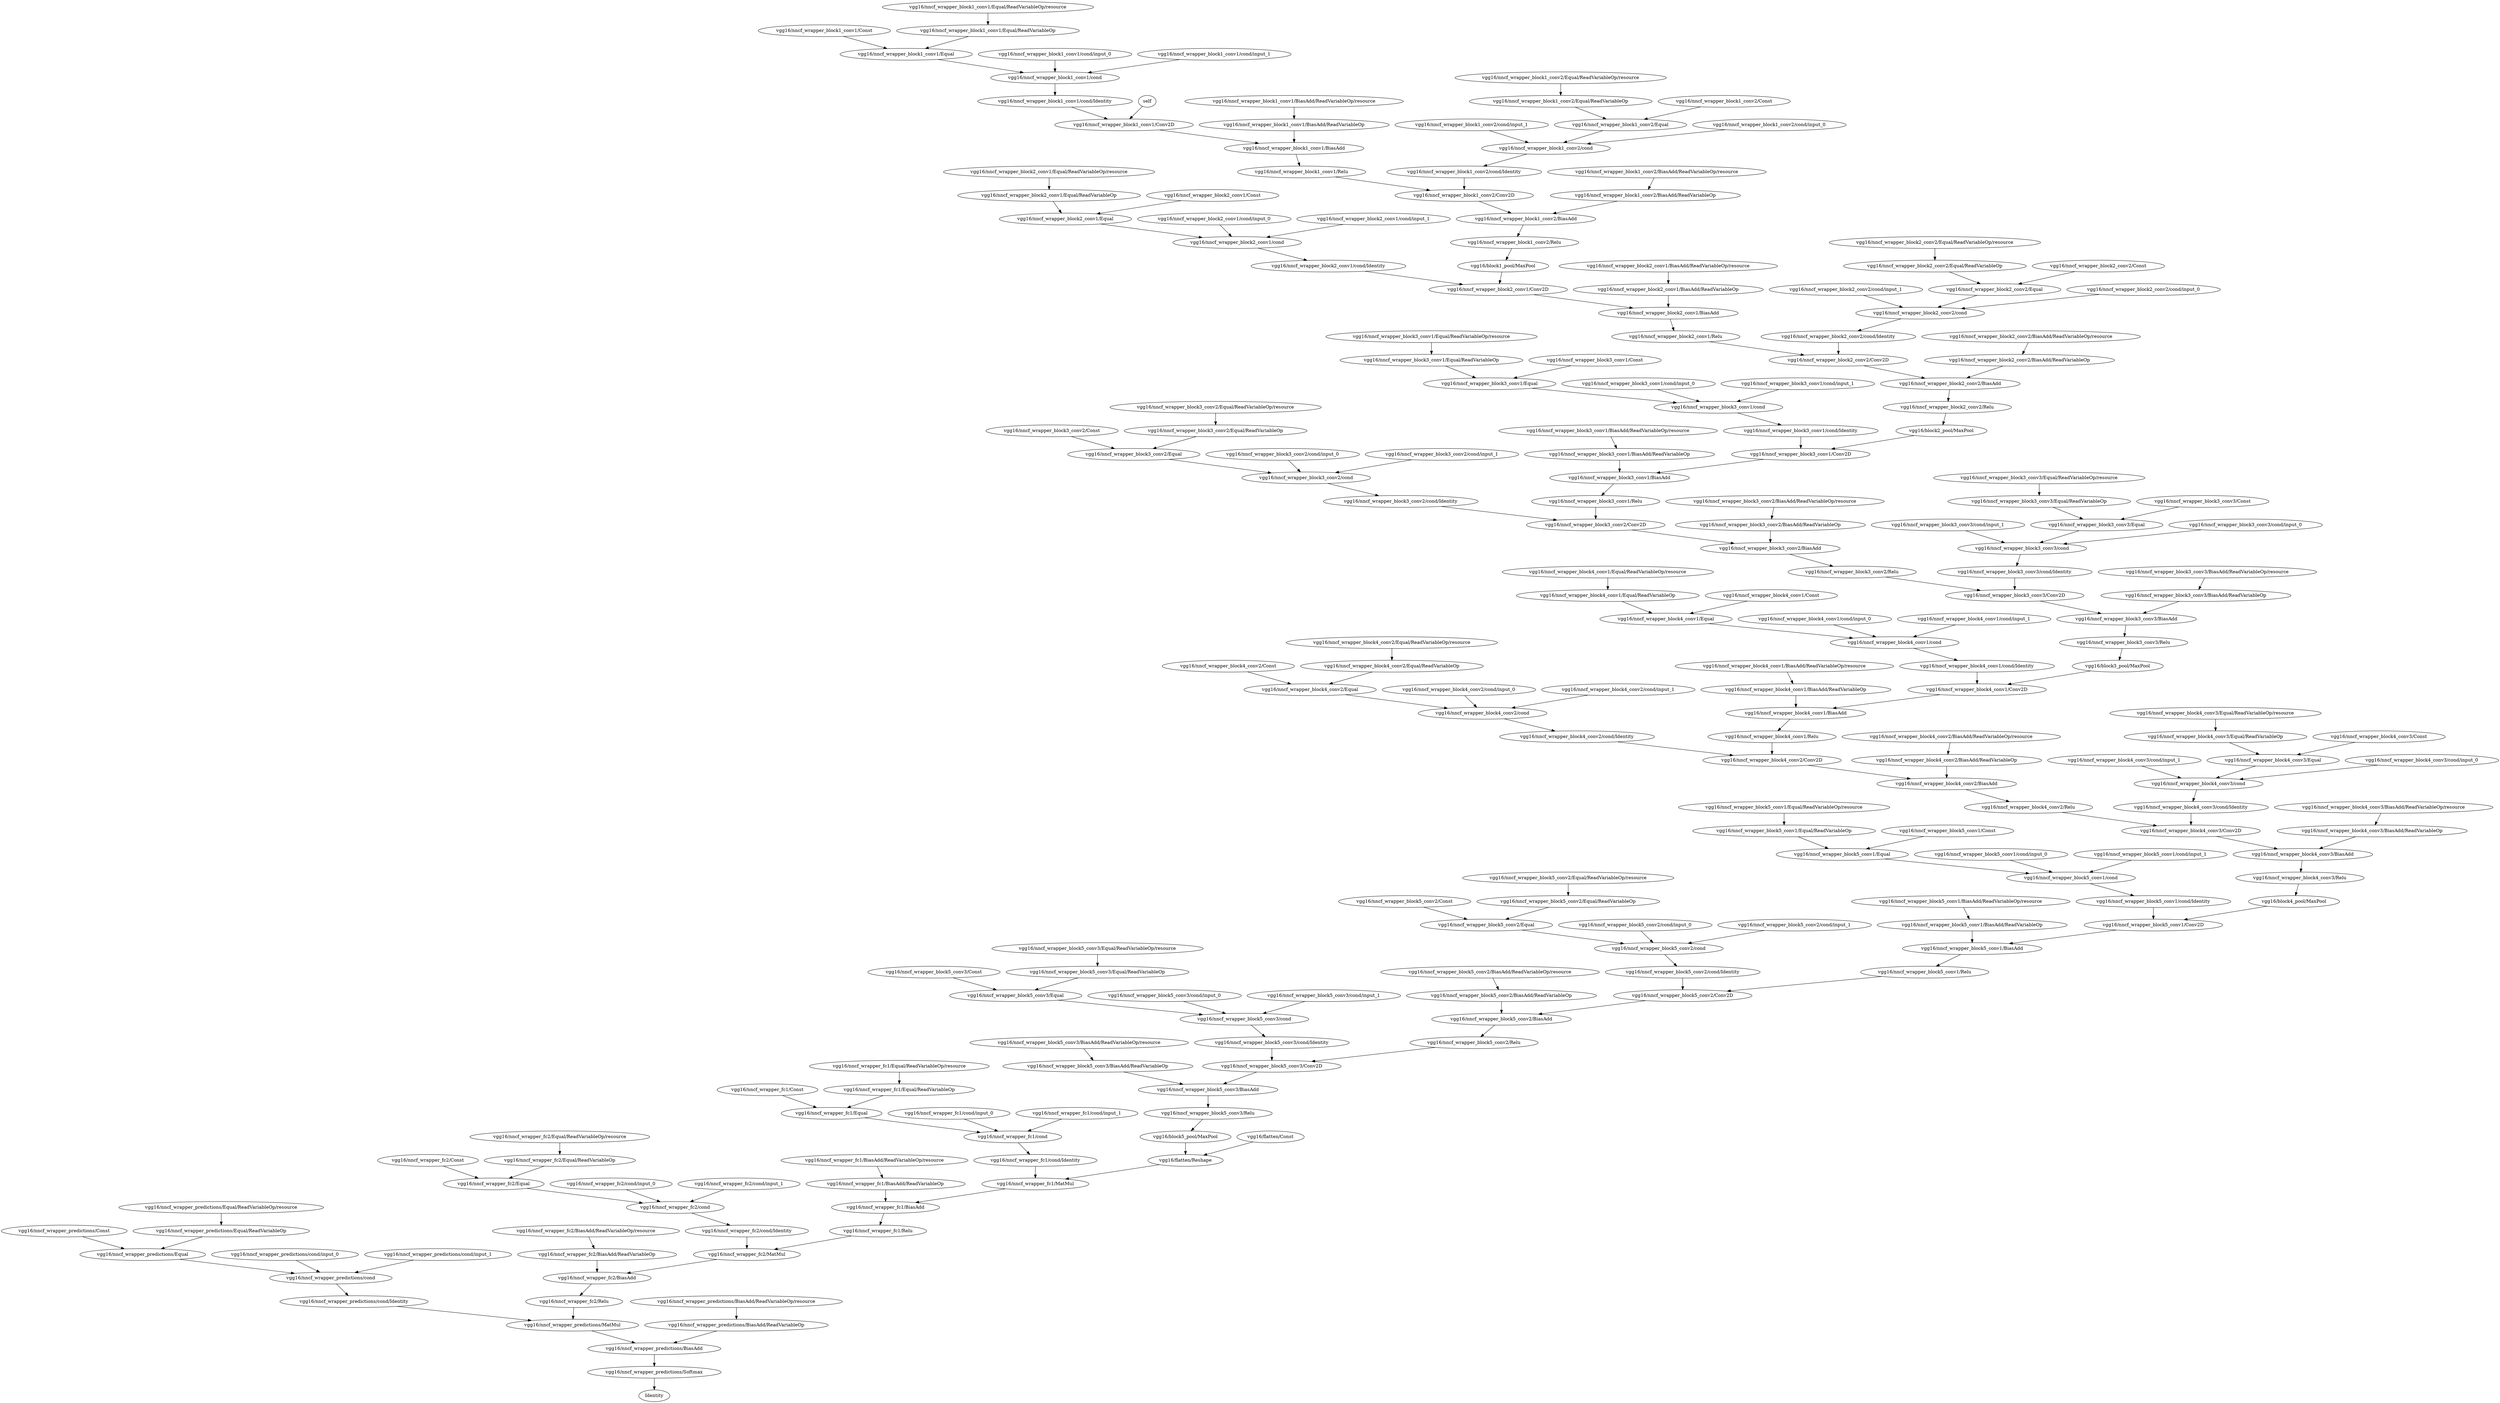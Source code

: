 strict digraph  {
self [op=Placeholder];
"vgg16/nncf_wrapper_block1_conv1/Const" [op=Const];
"vgg16/nncf_wrapper_block1_conv1/Equal/ReadVariableOp/resource" [op=Placeholder];
"vgg16/nncf_wrapper_block1_conv1/Equal/ReadVariableOp" [op=ReadVariableOp];
"vgg16/nncf_wrapper_block1_conv1/Equal" [op=Equal];
"vgg16/nncf_wrapper_block1_conv1/cond/input_0" [op=Placeholder];
"vgg16/nncf_wrapper_block1_conv1/cond/input_1" [op=Placeholder];
"vgg16/nncf_wrapper_block1_conv1/cond" [op=If];
"vgg16/nncf_wrapper_block1_conv1/cond/Identity" [op=Identity];
"vgg16/nncf_wrapper_block1_conv1/Conv2D" [op=Conv2D];
"vgg16/nncf_wrapper_block1_conv1/BiasAdd/ReadVariableOp/resource" [op=Placeholder];
"vgg16/nncf_wrapper_block1_conv1/BiasAdd/ReadVariableOp" [op=ReadVariableOp];
"vgg16/nncf_wrapper_block1_conv1/BiasAdd" [op=BiasAdd];
"vgg16/nncf_wrapper_block1_conv1/Relu" [op=Relu];
"vgg16/nncf_wrapper_block1_conv2/Const" [op=Const];
"vgg16/nncf_wrapper_block1_conv2/Equal/ReadVariableOp/resource" [op=Placeholder];
"vgg16/nncf_wrapper_block1_conv2/Equal/ReadVariableOp" [op=ReadVariableOp];
"vgg16/nncf_wrapper_block1_conv2/Equal" [op=Equal];
"vgg16/nncf_wrapper_block1_conv2/cond/input_0" [op=Placeholder];
"vgg16/nncf_wrapper_block1_conv2/cond/input_1" [op=Placeholder];
"vgg16/nncf_wrapper_block1_conv2/cond" [op=If];
"vgg16/nncf_wrapper_block1_conv2/cond/Identity" [op=Identity];
"vgg16/nncf_wrapper_block1_conv2/Conv2D" [op=Conv2D];
"vgg16/nncf_wrapper_block1_conv2/BiasAdd/ReadVariableOp/resource" [op=Placeholder];
"vgg16/nncf_wrapper_block1_conv2/BiasAdd/ReadVariableOp" [op=ReadVariableOp];
"vgg16/nncf_wrapper_block1_conv2/BiasAdd" [op=BiasAdd];
"vgg16/nncf_wrapper_block1_conv2/Relu" [op=Relu];
"vgg16/block1_pool/MaxPool" [op=MaxPool];
"vgg16/nncf_wrapper_block2_conv1/Const" [op=Const];
"vgg16/nncf_wrapper_block2_conv1/Equal/ReadVariableOp/resource" [op=Placeholder];
"vgg16/nncf_wrapper_block2_conv1/Equal/ReadVariableOp" [op=ReadVariableOp];
"vgg16/nncf_wrapper_block2_conv1/Equal" [op=Equal];
"vgg16/nncf_wrapper_block2_conv1/cond/input_0" [op=Placeholder];
"vgg16/nncf_wrapper_block2_conv1/cond/input_1" [op=Placeholder];
"vgg16/nncf_wrapper_block2_conv1/cond" [op=If];
"vgg16/nncf_wrapper_block2_conv1/cond/Identity" [op=Identity];
"vgg16/nncf_wrapper_block2_conv1/Conv2D" [op=Conv2D];
"vgg16/nncf_wrapper_block2_conv1/BiasAdd/ReadVariableOp/resource" [op=Placeholder];
"vgg16/nncf_wrapper_block2_conv1/BiasAdd/ReadVariableOp" [op=ReadVariableOp];
"vgg16/nncf_wrapper_block2_conv1/BiasAdd" [op=BiasAdd];
"vgg16/nncf_wrapper_block2_conv1/Relu" [op=Relu];
"vgg16/nncf_wrapper_block2_conv2/Const" [op=Const];
"vgg16/nncf_wrapper_block2_conv2/Equal/ReadVariableOp/resource" [op=Placeholder];
"vgg16/nncf_wrapper_block2_conv2/Equal/ReadVariableOp" [op=ReadVariableOp];
"vgg16/nncf_wrapper_block2_conv2/Equal" [op=Equal];
"vgg16/nncf_wrapper_block2_conv2/cond/input_0" [op=Placeholder];
"vgg16/nncf_wrapper_block2_conv2/cond/input_1" [op=Placeholder];
"vgg16/nncf_wrapper_block2_conv2/cond" [op=If];
"vgg16/nncf_wrapper_block2_conv2/cond/Identity" [op=Identity];
"vgg16/nncf_wrapper_block2_conv2/Conv2D" [op=Conv2D];
"vgg16/nncf_wrapper_block2_conv2/BiasAdd/ReadVariableOp/resource" [op=Placeholder];
"vgg16/nncf_wrapper_block2_conv2/BiasAdd/ReadVariableOp" [op=ReadVariableOp];
"vgg16/nncf_wrapper_block2_conv2/BiasAdd" [op=BiasAdd];
"vgg16/nncf_wrapper_block2_conv2/Relu" [op=Relu];
"vgg16/block2_pool/MaxPool" [op=MaxPool];
"vgg16/nncf_wrapper_block3_conv1/Const" [op=Const];
"vgg16/nncf_wrapper_block3_conv1/Equal/ReadVariableOp/resource" [op=Placeholder];
"vgg16/nncf_wrapper_block3_conv1/Equal/ReadVariableOp" [op=ReadVariableOp];
"vgg16/nncf_wrapper_block3_conv1/Equal" [op=Equal];
"vgg16/nncf_wrapper_block3_conv1/cond/input_0" [op=Placeholder];
"vgg16/nncf_wrapper_block3_conv1/cond/input_1" [op=Placeholder];
"vgg16/nncf_wrapper_block3_conv1/cond" [op=If];
"vgg16/nncf_wrapper_block3_conv1/cond/Identity" [op=Identity];
"vgg16/nncf_wrapper_block3_conv1/Conv2D" [op=Conv2D];
"vgg16/nncf_wrapper_block3_conv1/BiasAdd/ReadVariableOp/resource" [op=Placeholder];
"vgg16/nncf_wrapper_block3_conv1/BiasAdd/ReadVariableOp" [op=ReadVariableOp];
"vgg16/nncf_wrapper_block3_conv1/BiasAdd" [op=BiasAdd];
"vgg16/nncf_wrapper_block3_conv1/Relu" [op=Relu];
"vgg16/nncf_wrapper_block3_conv2/Const" [op=Const];
"vgg16/nncf_wrapper_block3_conv2/Equal/ReadVariableOp/resource" [op=Placeholder];
"vgg16/nncf_wrapper_block3_conv2/Equal/ReadVariableOp" [op=ReadVariableOp];
"vgg16/nncf_wrapper_block3_conv2/Equal" [op=Equal];
"vgg16/nncf_wrapper_block3_conv2/cond/input_0" [op=Placeholder];
"vgg16/nncf_wrapper_block3_conv2/cond/input_1" [op=Placeholder];
"vgg16/nncf_wrapper_block3_conv2/cond" [op=If];
"vgg16/nncf_wrapper_block3_conv2/cond/Identity" [op=Identity];
"vgg16/nncf_wrapper_block3_conv2/Conv2D" [op=Conv2D];
"vgg16/nncf_wrapper_block3_conv2/BiasAdd/ReadVariableOp/resource" [op=Placeholder];
"vgg16/nncf_wrapper_block3_conv2/BiasAdd/ReadVariableOp" [op=ReadVariableOp];
"vgg16/nncf_wrapper_block3_conv2/BiasAdd" [op=BiasAdd];
"vgg16/nncf_wrapper_block3_conv2/Relu" [op=Relu];
"vgg16/nncf_wrapper_block3_conv3/Const" [op=Const];
"vgg16/nncf_wrapper_block3_conv3/Equal/ReadVariableOp/resource" [op=Placeholder];
"vgg16/nncf_wrapper_block3_conv3/Equal/ReadVariableOp" [op=ReadVariableOp];
"vgg16/nncf_wrapper_block3_conv3/Equal" [op=Equal];
"vgg16/nncf_wrapper_block3_conv3/cond/input_0" [op=Placeholder];
"vgg16/nncf_wrapper_block3_conv3/cond/input_1" [op=Placeholder];
"vgg16/nncf_wrapper_block3_conv3/cond" [op=If];
"vgg16/nncf_wrapper_block3_conv3/cond/Identity" [op=Identity];
"vgg16/nncf_wrapper_block3_conv3/Conv2D" [op=Conv2D];
"vgg16/nncf_wrapper_block3_conv3/BiasAdd/ReadVariableOp/resource" [op=Placeholder];
"vgg16/nncf_wrapper_block3_conv3/BiasAdd/ReadVariableOp" [op=ReadVariableOp];
"vgg16/nncf_wrapper_block3_conv3/BiasAdd" [op=BiasAdd];
"vgg16/nncf_wrapper_block3_conv3/Relu" [op=Relu];
"vgg16/block3_pool/MaxPool" [op=MaxPool];
"vgg16/nncf_wrapper_block4_conv1/Const" [op=Const];
"vgg16/nncf_wrapper_block4_conv1/Equal/ReadVariableOp/resource" [op=Placeholder];
"vgg16/nncf_wrapper_block4_conv1/Equal/ReadVariableOp" [op=ReadVariableOp];
"vgg16/nncf_wrapper_block4_conv1/Equal" [op=Equal];
"vgg16/nncf_wrapper_block4_conv1/cond/input_0" [op=Placeholder];
"vgg16/nncf_wrapper_block4_conv1/cond/input_1" [op=Placeholder];
"vgg16/nncf_wrapper_block4_conv1/cond" [op=If];
"vgg16/nncf_wrapper_block4_conv1/cond/Identity" [op=Identity];
"vgg16/nncf_wrapper_block4_conv1/Conv2D" [op=Conv2D];
"vgg16/nncf_wrapper_block4_conv1/BiasAdd/ReadVariableOp/resource" [op=Placeholder];
"vgg16/nncf_wrapper_block4_conv1/BiasAdd/ReadVariableOp" [op=ReadVariableOp];
"vgg16/nncf_wrapper_block4_conv1/BiasAdd" [op=BiasAdd];
"vgg16/nncf_wrapper_block4_conv1/Relu" [op=Relu];
"vgg16/nncf_wrapper_block4_conv2/Const" [op=Const];
"vgg16/nncf_wrapper_block4_conv2/Equal/ReadVariableOp/resource" [op=Placeholder];
"vgg16/nncf_wrapper_block4_conv2/Equal/ReadVariableOp" [op=ReadVariableOp];
"vgg16/nncf_wrapper_block4_conv2/Equal" [op=Equal];
"vgg16/nncf_wrapper_block4_conv2/cond/input_0" [op=Placeholder];
"vgg16/nncf_wrapper_block4_conv2/cond/input_1" [op=Placeholder];
"vgg16/nncf_wrapper_block4_conv2/cond" [op=If];
"vgg16/nncf_wrapper_block4_conv2/cond/Identity" [op=Identity];
"vgg16/nncf_wrapper_block4_conv2/Conv2D" [op=Conv2D];
"vgg16/nncf_wrapper_block4_conv2/BiasAdd/ReadVariableOp/resource" [op=Placeholder];
"vgg16/nncf_wrapper_block4_conv2/BiasAdd/ReadVariableOp" [op=ReadVariableOp];
"vgg16/nncf_wrapper_block4_conv2/BiasAdd" [op=BiasAdd];
"vgg16/nncf_wrapper_block4_conv2/Relu" [op=Relu];
"vgg16/nncf_wrapper_block4_conv3/Const" [op=Const];
"vgg16/nncf_wrapper_block4_conv3/Equal/ReadVariableOp/resource" [op=Placeholder];
"vgg16/nncf_wrapper_block4_conv3/Equal/ReadVariableOp" [op=ReadVariableOp];
"vgg16/nncf_wrapper_block4_conv3/Equal" [op=Equal];
"vgg16/nncf_wrapper_block4_conv3/cond/input_0" [op=Placeholder];
"vgg16/nncf_wrapper_block4_conv3/cond/input_1" [op=Placeholder];
"vgg16/nncf_wrapper_block4_conv3/cond" [op=If];
"vgg16/nncf_wrapper_block4_conv3/cond/Identity" [op=Identity];
"vgg16/nncf_wrapper_block4_conv3/Conv2D" [op=Conv2D];
"vgg16/nncf_wrapper_block4_conv3/BiasAdd/ReadVariableOp/resource" [op=Placeholder];
"vgg16/nncf_wrapper_block4_conv3/BiasAdd/ReadVariableOp" [op=ReadVariableOp];
"vgg16/nncf_wrapper_block4_conv3/BiasAdd" [op=BiasAdd];
"vgg16/nncf_wrapper_block4_conv3/Relu" [op=Relu];
"vgg16/block4_pool/MaxPool" [op=MaxPool];
"vgg16/nncf_wrapper_block5_conv1/Const" [op=Const];
"vgg16/nncf_wrapper_block5_conv1/Equal/ReadVariableOp/resource" [op=Placeholder];
"vgg16/nncf_wrapper_block5_conv1/Equal/ReadVariableOp" [op=ReadVariableOp];
"vgg16/nncf_wrapper_block5_conv1/Equal" [op=Equal];
"vgg16/nncf_wrapper_block5_conv1/cond/input_0" [op=Placeholder];
"vgg16/nncf_wrapper_block5_conv1/cond/input_1" [op=Placeholder];
"vgg16/nncf_wrapper_block5_conv1/cond" [op=If];
"vgg16/nncf_wrapper_block5_conv1/cond/Identity" [op=Identity];
"vgg16/nncf_wrapper_block5_conv1/Conv2D" [op=Conv2D];
"vgg16/nncf_wrapper_block5_conv1/BiasAdd/ReadVariableOp/resource" [op=Placeholder];
"vgg16/nncf_wrapper_block5_conv1/BiasAdd/ReadVariableOp" [op=ReadVariableOp];
"vgg16/nncf_wrapper_block5_conv1/BiasAdd" [op=BiasAdd];
"vgg16/nncf_wrapper_block5_conv1/Relu" [op=Relu];
"vgg16/nncf_wrapper_block5_conv2/Const" [op=Const];
"vgg16/nncf_wrapper_block5_conv2/Equal/ReadVariableOp/resource" [op=Placeholder];
"vgg16/nncf_wrapper_block5_conv2/Equal/ReadVariableOp" [op=ReadVariableOp];
"vgg16/nncf_wrapper_block5_conv2/Equal" [op=Equal];
"vgg16/nncf_wrapper_block5_conv2/cond/input_0" [op=Placeholder];
"vgg16/nncf_wrapper_block5_conv2/cond/input_1" [op=Placeholder];
"vgg16/nncf_wrapper_block5_conv2/cond" [op=If];
"vgg16/nncf_wrapper_block5_conv2/cond/Identity" [op=Identity];
"vgg16/nncf_wrapper_block5_conv2/Conv2D" [op=Conv2D];
"vgg16/nncf_wrapper_block5_conv2/BiasAdd/ReadVariableOp/resource" [op=Placeholder];
"vgg16/nncf_wrapper_block5_conv2/BiasAdd/ReadVariableOp" [op=ReadVariableOp];
"vgg16/nncf_wrapper_block5_conv2/BiasAdd" [op=BiasAdd];
"vgg16/nncf_wrapper_block5_conv2/Relu" [op=Relu];
"vgg16/nncf_wrapper_block5_conv3/Const" [op=Const];
"vgg16/nncf_wrapper_block5_conv3/Equal/ReadVariableOp/resource" [op=Placeholder];
"vgg16/nncf_wrapper_block5_conv3/Equal/ReadVariableOp" [op=ReadVariableOp];
"vgg16/nncf_wrapper_block5_conv3/Equal" [op=Equal];
"vgg16/nncf_wrapper_block5_conv3/cond/input_0" [op=Placeholder];
"vgg16/nncf_wrapper_block5_conv3/cond/input_1" [op=Placeholder];
"vgg16/nncf_wrapper_block5_conv3/cond" [op=If];
"vgg16/nncf_wrapper_block5_conv3/cond/Identity" [op=Identity];
"vgg16/nncf_wrapper_block5_conv3/Conv2D" [op=Conv2D];
"vgg16/nncf_wrapper_block5_conv3/BiasAdd/ReadVariableOp/resource" [op=Placeholder];
"vgg16/nncf_wrapper_block5_conv3/BiasAdd/ReadVariableOp" [op=ReadVariableOp];
"vgg16/nncf_wrapper_block5_conv3/BiasAdd" [op=BiasAdd];
"vgg16/nncf_wrapper_block5_conv3/Relu" [op=Relu];
"vgg16/block5_pool/MaxPool" [op=MaxPool];
"vgg16/flatten/Const" [op=Const];
"vgg16/flatten/Reshape" [op=Reshape];
"vgg16/nncf_wrapper_fc1/Const" [op=Const];
"vgg16/nncf_wrapper_fc1/Equal/ReadVariableOp/resource" [op=Placeholder];
"vgg16/nncf_wrapper_fc1/Equal/ReadVariableOp" [op=ReadVariableOp];
"vgg16/nncf_wrapper_fc1/Equal" [op=Equal];
"vgg16/nncf_wrapper_fc1/cond/input_0" [op=Placeholder];
"vgg16/nncf_wrapper_fc1/cond/input_1" [op=Placeholder];
"vgg16/nncf_wrapper_fc1/cond" [op=If];
"vgg16/nncf_wrapper_fc1/cond/Identity" [op=Identity];
"vgg16/nncf_wrapper_fc1/MatMul" [op=MatMul];
"vgg16/nncf_wrapper_fc1/BiasAdd/ReadVariableOp/resource" [op=Placeholder];
"vgg16/nncf_wrapper_fc1/BiasAdd/ReadVariableOp" [op=ReadVariableOp];
"vgg16/nncf_wrapper_fc1/BiasAdd" [op=BiasAdd];
"vgg16/nncf_wrapper_fc1/Relu" [op=Relu];
"vgg16/nncf_wrapper_fc2/Const" [op=Const];
"vgg16/nncf_wrapper_fc2/Equal/ReadVariableOp/resource" [op=Placeholder];
"vgg16/nncf_wrapper_fc2/Equal/ReadVariableOp" [op=ReadVariableOp];
"vgg16/nncf_wrapper_fc2/Equal" [op=Equal];
"vgg16/nncf_wrapper_fc2/cond/input_0" [op=Placeholder];
"vgg16/nncf_wrapper_fc2/cond/input_1" [op=Placeholder];
"vgg16/nncf_wrapper_fc2/cond" [op=If];
"vgg16/nncf_wrapper_fc2/cond/Identity" [op=Identity];
"vgg16/nncf_wrapper_fc2/MatMul" [op=MatMul];
"vgg16/nncf_wrapper_fc2/BiasAdd/ReadVariableOp/resource" [op=Placeholder];
"vgg16/nncf_wrapper_fc2/BiasAdd/ReadVariableOp" [op=ReadVariableOp];
"vgg16/nncf_wrapper_fc2/BiasAdd" [op=BiasAdd];
"vgg16/nncf_wrapper_fc2/Relu" [op=Relu];
"vgg16/nncf_wrapper_predictions/Const" [op=Const];
"vgg16/nncf_wrapper_predictions/Equal/ReadVariableOp/resource" [op=Placeholder];
"vgg16/nncf_wrapper_predictions/Equal/ReadVariableOp" [op=ReadVariableOp];
"vgg16/nncf_wrapper_predictions/Equal" [op=Equal];
"vgg16/nncf_wrapper_predictions/cond/input_0" [op=Placeholder];
"vgg16/nncf_wrapper_predictions/cond/input_1" [op=Placeholder];
"vgg16/nncf_wrapper_predictions/cond" [op=If];
"vgg16/nncf_wrapper_predictions/cond/Identity" [op=Identity];
"vgg16/nncf_wrapper_predictions/MatMul" [op=MatMul];
"vgg16/nncf_wrapper_predictions/BiasAdd/ReadVariableOp/resource" [op=Placeholder];
"vgg16/nncf_wrapper_predictions/BiasAdd/ReadVariableOp" [op=ReadVariableOp];
"vgg16/nncf_wrapper_predictions/BiasAdd" [op=BiasAdd];
"vgg16/nncf_wrapper_predictions/Softmax" [op=Softmax];
Identity [op=Identity];
self -> "vgg16/nncf_wrapper_block1_conv1/Conv2D";
"vgg16/nncf_wrapper_block1_conv1/Const" -> "vgg16/nncf_wrapper_block1_conv1/Equal";
"vgg16/nncf_wrapper_block1_conv1/Equal/ReadVariableOp/resource" -> "vgg16/nncf_wrapper_block1_conv1/Equal/ReadVariableOp";
"vgg16/nncf_wrapper_block1_conv1/Equal/ReadVariableOp" -> "vgg16/nncf_wrapper_block1_conv1/Equal";
"vgg16/nncf_wrapper_block1_conv1/Equal" -> "vgg16/nncf_wrapper_block1_conv1/cond";
"vgg16/nncf_wrapper_block1_conv1/cond/input_0" -> "vgg16/nncf_wrapper_block1_conv1/cond";
"vgg16/nncf_wrapper_block1_conv1/cond/input_1" -> "vgg16/nncf_wrapper_block1_conv1/cond";
"vgg16/nncf_wrapper_block1_conv1/cond" -> "vgg16/nncf_wrapper_block1_conv1/cond/Identity";
"vgg16/nncf_wrapper_block1_conv1/cond/Identity" -> "vgg16/nncf_wrapper_block1_conv1/Conv2D";
"vgg16/nncf_wrapper_block1_conv1/Conv2D" -> "vgg16/nncf_wrapper_block1_conv1/BiasAdd";
"vgg16/nncf_wrapper_block1_conv1/BiasAdd/ReadVariableOp/resource" -> "vgg16/nncf_wrapper_block1_conv1/BiasAdd/ReadVariableOp";
"vgg16/nncf_wrapper_block1_conv1/BiasAdd/ReadVariableOp" -> "vgg16/nncf_wrapper_block1_conv1/BiasAdd";
"vgg16/nncf_wrapper_block1_conv1/BiasAdd" -> "vgg16/nncf_wrapper_block1_conv1/Relu";
"vgg16/nncf_wrapper_block1_conv1/Relu" -> "vgg16/nncf_wrapper_block1_conv2/Conv2D";
"vgg16/nncf_wrapper_block1_conv2/Const" -> "vgg16/nncf_wrapper_block1_conv2/Equal";
"vgg16/nncf_wrapper_block1_conv2/Equal/ReadVariableOp/resource" -> "vgg16/nncf_wrapper_block1_conv2/Equal/ReadVariableOp";
"vgg16/nncf_wrapper_block1_conv2/Equal/ReadVariableOp" -> "vgg16/nncf_wrapper_block1_conv2/Equal";
"vgg16/nncf_wrapper_block1_conv2/Equal" -> "vgg16/nncf_wrapper_block1_conv2/cond";
"vgg16/nncf_wrapper_block1_conv2/cond/input_0" -> "vgg16/nncf_wrapper_block1_conv2/cond";
"vgg16/nncf_wrapper_block1_conv2/cond/input_1" -> "vgg16/nncf_wrapper_block1_conv2/cond";
"vgg16/nncf_wrapper_block1_conv2/cond" -> "vgg16/nncf_wrapper_block1_conv2/cond/Identity";
"vgg16/nncf_wrapper_block1_conv2/cond/Identity" -> "vgg16/nncf_wrapper_block1_conv2/Conv2D";
"vgg16/nncf_wrapper_block1_conv2/Conv2D" -> "vgg16/nncf_wrapper_block1_conv2/BiasAdd";
"vgg16/nncf_wrapper_block1_conv2/BiasAdd/ReadVariableOp/resource" -> "vgg16/nncf_wrapper_block1_conv2/BiasAdd/ReadVariableOp";
"vgg16/nncf_wrapper_block1_conv2/BiasAdd/ReadVariableOp" -> "vgg16/nncf_wrapper_block1_conv2/BiasAdd";
"vgg16/nncf_wrapper_block1_conv2/BiasAdd" -> "vgg16/nncf_wrapper_block1_conv2/Relu";
"vgg16/nncf_wrapper_block1_conv2/Relu" -> "vgg16/block1_pool/MaxPool";
"vgg16/block1_pool/MaxPool" -> "vgg16/nncf_wrapper_block2_conv1/Conv2D";
"vgg16/nncf_wrapper_block2_conv1/Const" -> "vgg16/nncf_wrapper_block2_conv1/Equal";
"vgg16/nncf_wrapper_block2_conv1/Equal/ReadVariableOp/resource" -> "vgg16/nncf_wrapper_block2_conv1/Equal/ReadVariableOp";
"vgg16/nncf_wrapper_block2_conv1/Equal/ReadVariableOp" -> "vgg16/nncf_wrapper_block2_conv1/Equal";
"vgg16/nncf_wrapper_block2_conv1/Equal" -> "vgg16/nncf_wrapper_block2_conv1/cond";
"vgg16/nncf_wrapper_block2_conv1/cond/input_0" -> "vgg16/nncf_wrapper_block2_conv1/cond";
"vgg16/nncf_wrapper_block2_conv1/cond/input_1" -> "vgg16/nncf_wrapper_block2_conv1/cond";
"vgg16/nncf_wrapper_block2_conv1/cond" -> "vgg16/nncf_wrapper_block2_conv1/cond/Identity";
"vgg16/nncf_wrapper_block2_conv1/cond/Identity" -> "vgg16/nncf_wrapper_block2_conv1/Conv2D";
"vgg16/nncf_wrapper_block2_conv1/Conv2D" -> "vgg16/nncf_wrapper_block2_conv1/BiasAdd";
"vgg16/nncf_wrapper_block2_conv1/BiasAdd/ReadVariableOp/resource" -> "vgg16/nncf_wrapper_block2_conv1/BiasAdd/ReadVariableOp";
"vgg16/nncf_wrapper_block2_conv1/BiasAdd/ReadVariableOp" -> "vgg16/nncf_wrapper_block2_conv1/BiasAdd";
"vgg16/nncf_wrapper_block2_conv1/BiasAdd" -> "vgg16/nncf_wrapper_block2_conv1/Relu";
"vgg16/nncf_wrapper_block2_conv1/Relu" -> "vgg16/nncf_wrapper_block2_conv2/Conv2D";
"vgg16/nncf_wrapper_block2_conv2/Const" -> "vgg16/nncf_wrapper_block2_conv2/Equal";
"vgg16/nncf_wrapper_block2_conv2/Equal/ReadVariableOp/resource" -> "vgg16/nncf_wrapper_block2_conv2/Equal/ReadVariableOp";
"vgg16/nncf_wrapper_block2_conv2/Equal/ReadVariableOp" -> "vgg16/nncf_wrapper_block2_conv2/Equal";
"vgg16/nncf_wrapper_block2_conv2/Equal" -> "vgg16/nncf_wrapper_block2_conv2/cond";
"vgg16/nncf_wrapper_block2_conv2/cond/input_0" -> "vgg16/nncf_wrapper_block2_conv2/cond";
"vgg16/nncf_wrapper_block2_conv2/cond/input_1" -> "vgg16/nncf_wrapper_block2_conv2/cond";
"vgg16/nncf_wrapper_block2_conv2/cond" -> "vgg16/nncf_wrapper_block2_conv2/cond/Identity";
"vgg16/nncf_wrapper_block2_conv2/cond/Identity" -> "vgg16/nncf_wrapper_block2_conv2/Conv2D";
"vgg16/nncf_wrapper_block2_conv2/Conv2D" -> "vgg16/nncf_wrapper_block2_conv2/BiasAdd";
"vgg16/nncf_wrapper_block2_conv2/BiasAdd/ReadVariableOp/resource" -> "vgg16/nncf_wrapper_block2_conv2/BiasAdd/ReadVariableOp";
"vgg16/nncf_wrapper_block2_conv2/BiasAdd/ReadVariableOp" -> "vgg16/nncf_wrapper_block2_conv2/BiasAdd";
"vgg16/nncf_wrapper_block2_conv2/BiasAdd" -> "vgg16/nncf_wrapper_block2_conv2/Relu";
"vgg16/nncf_wrapper_block2_conv2/Relu" -> "vgg16/block2_pool/MaxPool";
"vgg16/block2_pool/MaxPool" -> "vgg16/nncf_wrapper_block3_conv1/Conv2D";
"vgg16/nncf_wrapper_block3_conv1/Const" -> "vgg16/nncf_wrapper_block3_conv1/Equal";
"vgg16/nncf_wrapper_block3_conv1/Equal/ReadVariableOp/resource" -> "vgg16/nncf_wrapper_block3_conv1/Equal/ReadVariableOp";
"vgg16/nncf_wrapper_block3_conv1/Equal/ReadVariableOp" -> "vgg16/nncf_wrapper_block3_conv1/Equal";
"vgg16/nncf_wrapper_block3_conv1/Equal" -> "vgg16/nncf_wrapper_block3_conv1/cond";
"vgg16/nncf_wrapper_block3_conv1/cond/input_0" -> "vgg16/nncf_wrapper_block3_conv1/cond";
"vgg16/nncf_wrapper_block3_conv1/cond/input_1" -> "vgg16/nncf_wrapper_block3_conv1/cond";
"vgg16/nncf_wrapper_block3_conv1/cond" -> "vgg16/nncf_wrapper_block3_conv1/cond/Identity";
"vgg16/nncf_wrapper_block3_conv1/cond/Identity" -> "vgg16/nncf_wrapper_block3_conv1/Conv2D";
"vgg16/nncf_wrapper_block3_conv1/Conv2D" -> "vgg16/nncf_wrapper_block3_conv1/BiasAdd";
"vgg16/nncf_wrapper_block3_conv1/BiasAdd/ReadVariableOp/resource" -> "vgg16/nncf_wrapper_block3_conv1/BiasAdd/ReadVariableOp";
"vgg16/nncf_wrapper_block3_conv1/BiasAdd/ReadVariableOp" -> "vgg16/nncf_wrapper_block3_conv1/BiasAdd";
"vgg16/nncf_wrapper_block3_conv1/BiasAdd" -> "vgg16/nncf_wrapper_block3_conv1/Relu";
"vgg16/nncf_wrapper_block3_conv1/Relu" -> "vgg16/nncf_wrapper_block3_conv2/Conv2D";
"vgg16/nncf_wrapper_block3_conv2/Const" -> "vgg16/nncf_wrapper_block3_conv2/Equal";
"vgg16/nncf_wrapper_block3_conv2/Equal/ReadVariableOp/resource" -> "vgg16/nncf_wrapper_block3_conv2/Equal/ReadVariableOp";
"vgg16/nncf_wrapper_block3_conv2/Equal/ReadVariableOp" -> "vgg16/nncf_wrapper_block3_conv2/Equal";
"vgg16/nncf_wrapper_block3_conv2/Equal" -> "vgg16/nncf_wrapper_block3_conv2/cond";
"vgg16/nncf_wrapper_block3_conv2/cond/input_0" -> "vgg16/nncf_wrapper_block3_conv2/cond";
"vgg16/nncf_wrapper_block3_conv2/cond/input_1" -> "vgg16/nncf_wrapper_block3_conv2/cond";
"vgg16/nncf_wrapper_block3_conv2/cond" -> "vgg16/nncf_wrapper_block3_conv2/cond/Identity";
"vgg16/nncf_wrapper_block3_conv2/cond/Identity" -> "vgg16/nncf_wrapper_block3_conv2/Conv2D";
"vgg16/nncf_wrapper_block3_conv2/Conv2D" -> "vgg16/nncf_wrapper_block3_conv2/BiasAdd";
"vgg16/nncf_wrapper_block3_conv2/BiasAdd/ReadVariableOp/resource" -> "vgg16/nncf_wrapper_block3_conv2/BiasAdd/ReadVariableOp";
"vgg16/nncf_wrapper_block3_conv2/BiasAdd/ReadVariableOp" -> "vgg16/nncf_wrapper_block3_conv2/BiasAdd";
"vgg16/nncf_wrapper_block3_conv2/BiasAdd" -> "vgg16/nncf_wrapper_block3_conv2/Relu";
"vgg16/nncf_wrapper_block3_conv2/Relu" -> "vgg16/nncf_wrapper_block3_conv3/Conv2D";
"vgg16/nncf_wrapper_block3_conv3/Const" -> "vgg16/nncf_wrapper_block3_conv3/Equal";
"vgg16/nncf_wrapper_block3_conv3/Equal/ReadVariableOp/resource" -> "vgg16/nncf_wrapper_block3_conv3/Equal/ReadVariableOp";
"vgg16/nncf_wrapper_block3_conv3/Equal/ReadVariableOp" -> "vgg16/nncf_wrapper_block3_conv3/Equal";
"vgg16/nncf_wrapper_block3_conv3/Equal" -> "vgg16/nncf_wrapper_block3_conv3/cond";
"vgg16/nncf_wrapper_block3_conv3/cond/input_0" -> "vgg16/nncf_wrapper_block3_conv3/cond";
"vgg16/nncf_wrapper_block3_conv3/cond/input_1" -> "vgg16/nncf_wrapper_block3_conv3/cond";
"vgg16/nncf_wrapper_block3_conv3/cond" -> "vgg16/nncf_wrapper_block3_conv3/cond/Identity";
"vgg16/nncf_wrapper_block3_conv3/cond/Identity" -> "vgg16/nncf_wrapper_block3_conv3/Conv2D";
"vgg16/nncf_wrapper_block3_conv3/Conv2D" -> "vgg16/nncf_wrapper_block3_conv3/BiasAdd";
"vgg16/nncf_wrapper_block3_conv3/BiasAdd/ReadVariableOp/resource" -> "vgg16/nncf_wrapper_block3_conv3/BiasAdd/ReadVariableOp";
"vgg16/nncf_wrapper_block3_conv3/BiasAdd/ReadVariableOp" -> "vgg16/nncf_wrapper_block3_conv3/BiasAdd";
"vgg16/nncf_wrapper_block3_conv3/BiasAdd" -> "vgg16/nncf_wrapper_block3_conv3/Relu";
"vgg16/nncf_wrapper_block3_conv3/Relu" -> "vgg16/block3_pool/MaxPool";
"vgg16/block3_pool/MaxPool" -> "vgg16/nncf_wrapper_block4_conv1/Conv2D";
"vgg16/nncf_wrapper_block4_conv1/Const" -> "vgg16/nncf_wrapper_block4_conv1/Equal";
"vgg16/nncf_wrapper_block4_conv1/Equal/ReadVariableOp/resource" -> "vgg16/nncf_wrapper_block4_conv1/Equal/ReadVariableOp";
"vgg16/nncf_wrapper_block4_conv1/Equal/ReadVariableOp" -> "vgg16/nncf_wrapper_block4_conv1/Equal";
"vgg16/nncf_wrapper_block4_conv1/Equal" -> "vgg16/nncf_wrapper_block4_conv1/cond";
"vgg16/nncf_wrapper_block4_conv1/cond/input_0" -> "vgg16/nncf_wrapper_block4_conv1/cond";
"vgg16/nncf_wrapper_block4_conv1/cond/input_1" -> "vgg16/nncf_wrapper_block4_conv1/cond";
"vgg16/nncf_wrapper_block4_conv1/cond" -> "vgg16/nncf_wrapper_block4_conv1/cond/Identity";
"vgg16/nncf_wrapper_block4_conv1/cond/Identity" -> "vgg16/nncf_wrapper_block4_conv1/Conv2D";
"vgg16/nncf_wrapper_block4_conv1/Conv2D" -> "vgg16/nncf_wrapper_block4_conv1/BiasAdd";
"vgg16/nncf_wrapper_block4_conv1/BiasAdd/ReadVariableOp/resource" -> "vgg16/nncf_wrapper_block4_conv1/BiasAdd/ReadVariableOp";
"vgg16/nncf_wrapper_block4_conv1/BiasAdd/ReadVariableOp" -> "vgg16/nncf_wrapper_block4_conv1/BiasAdd";
"vgg16/nncf_wrapper_block4_conv1/BiasAdd" -> "vgg16/nncf_wrapper_block4_conv1/Relu";
"vgg16/nncf_wrapper_block4_conv1/Relu" -> "vgg16/nncf_wrapper_block4_conv2/Conv2D";
"vgg16/nncf_wrapper_block4_conv2/Const" -> "vgg16/nncf_wrapper_block4_conv2/Equal";
"vgg16/nncf_wrapper_block4_conv2/Equal/ReadVariableOp/resource" -> "vgg16/nncf_wrapper_block4_conv2/Equal/ReadVariableOp";
"vgg16/nncf_wrapper_block4_conv2/Equal/ReadVariableOp" -> "vgg16/nncf_wrapper_block4_conv2/Equal";
"vgg16/nncf_wrapper_block4_conv2/Equal" -> "vgg16/nncf_wrapper_block4_conv2/cond";
"vgg16/nncf_wrapper_block4_conv2/cond/input_0" -> "vgg16/nncf_wrapper_block4_conv2/cond";
"vgg16/nncf_wrapper_block4_conv2/cond/input_1" -> "vgg16/nncf_wrapper_block4_conv2/cond";
"vgg16/nncf_wrapper_block4_conv2/cond" -> "vgg16/nncf_wrapper_block4_conv2/cond/Identity";
"vgg16/nncf_wrapper_block4_conv2/cond/Identity" -> "vgg16/nncf_wrapper_block4_conv2/Conv2D";
"vgg16/nncf_wrapper_block4_conv2/Conv2D" -> "vgg16/nncf_wrapper_block4_conv2/BiasAdd";
"vgg16/nncf_wrapper_block4_conv2/BiasAdd/ReadVariableOp/resource" -> "vgg16/nncf_wrapper_block4_conv2/BiasAdd/ReadVariableOp";
"vgg16/nncf_wrapper_block4_conv2/BiasAdd/ReadVariableOp" -> "vgg16/nncf_wrapper_block4_conv2/BiasAdd";
"vgg16/nncf_wrapper_block4_conv2/BiasAdd" -> "vgg16/nncf_wrapper_block4_conv2/Relu";
"vgg16/nncf_wrapper_block4_conv2/Relu" -> "vgg16/nncf_wrapper_block4_conv3/Conv2D";
"vgg16/nncf_wrapper_block4_conv3/Const" -> "vgg16/nncf_wrapper_block4_conv3/Equal";
"vgg16/nncf_wrapper_block4_conv3/Equal/ReadVariableOp/resource" -> "vgg16/nncf_wrapper_block4_conv3/Equal/ReadVariableOp";
"vgg16/nncf_wrapper_block4_conv3/Equal/ReadVariableOp" -> "vgg16/nncf_wrapper_block4_conv3/Equal";
"vgg16/nncf_wrapper_block4_conv3/Equal" -> "vgg16/nncf_wrapper_block4_conv3/cond";
"vgg16/nncf_wrapper_block4_conv3/cond/input_0" -> "vgg16/nncf_wrapper_block4_conv3/cond";
"vgg16/nncf_wrapper_block4_conv3/cond/input_1" -> "vgg16/nncf_wrapper_block4_conv3/cond";
"vgg16/nncf_wrapper_block4_conv3/cond" -> "vgg16/nncf_wrapper_block4_conv3/cond/Identity";
"vgg16/nncf_wrapper_block4_conv3/cond/Identity" -> "vgg16/nncf_wrapper_block4_conv3/Conv2D";
"vgg16/nncf_wrapper_block4_conv3/Conv2D" -> "vgg16/nncf_wrapper_block4_conv3/BiasAdd";
"vgg16/nncf_wrapper_block4_conv3/BiasAdd/ReadVariableOp/resource" -> "vgg16/nncf_wrapper_block4_conv3/BiasAdd/ReadVariableOp";
"vgg16/nncf_wrapper_block4_conv3/BiasAdd/ReadVariableOp" -> "vgg16/nncf_wrapper_block4_conv3/BiasAdd";
"vgg16/nncf_wrapper_block4_conv3/BiasAdd" -> "vgg16/nncf_wrapper_block4_conv3/Relu";
"vgg16/nncf_wrapper_block4_conv3/Relu" -> "vgg16/block4_pool/MaxPool";
"vgg16/block4_pool/MaxPool" -> "vgg16/nncf_wrapper_block5_conv1/Conv2D";
"vgg16/nncf_wrapper_block5_conv1/Const" -> "vgg16/nncf_wrapper_block5_conv1/Equal";
"vgg16/nncf_wrapper_block5_conv1/Equal/ReadVariableOp/resource" -> "vgg16/nncf_wrapper_block5_conv1/Equal/ReadVariableOp";
"vgg16/nncf_wrapper_block5_conv1/Equal/ReadVariableOp" -> "vgg16/nncf_wrapper_block5_conv1/Equal";
"vgg16/nncf_wrapper_block5_conv1/Equal" -> "vgg16/nncf_wrapper_block5_conv1/cond";
"vgg16/nncf_wrapper_block5_conv1/cond/input_0" -> "vgg16/nncf_wrapper_block5_conv1/cond";
"vgg16/nncf_wrapper_block5_conv1/cond/input_1" -> "vgg16/nncf_wrapper_block5_conv1/cond";
"vgg16/nncf_wrapper_block5_conv1/cond" -> "vgg16/nncf_wrapper_block5_conv1/cond/Identity";
"vgg16/nncf_wrapper_block5_conv1/cond/Identity" -> "vgg16/nncf_wrapper_block5_conv1/Conv2D";
"vgg16/nncf_wrapper_block5_conv1/Conv2D" -> "vgg16/nncf_wrapper_block5_conv1/BiasAdd";
"vgg16/nncf_wrapper_block5_conv1/BiasAdd/ReadVariableOp/resource" -> "vgg16/nncf_wrapper_block5_conv1/BiasAdd/ReadVariableOp";
"vgg16/nncf_wrapper_block5_conv1/BiasAdd/ReadVariableOp" -> "vgg16/nncf_wrapper_block5_conv1/BiasAdd";
"vgg16/nncf_wrapper_block5_conv1/BiasAdd" -> "vgg16/nncf_wrapper_block5_conv1/Relu";
"vgg16/nncf_wrapper_block5_conv1/Relu" -> "vgg16/nncf_wrapper_block5_conv2/Conv2D";
"vgg16/nncf_wrapper_block5_conv2/Const" -> "vgg16/nncf_wrapper_block5_conv2/Equal";
"vgg16/nncf_wrapper_block5_conv2/Equal/ReadVariableOp/resource" -> "vgg16/nncf_wrapper_block5_conv2/Equal/ReadVariableOp";
"vgg16/nncf_wrapper_block5_conv2/Equal/ReadVariableOp" -> "vgg16/nncf_wrapper_block5_conv2/Equal";
"vgg16/nncf_wrapper_block5_conv2/Equal" -> "vgg16/nncf_wrapper_block5_conv2/cond";
"vgg16/nncf_wrapper_block5_conv2/cond/input_0" -> "vgg16/nncf_wrapper_block5_conv2/cond";
"vgg16/nncf_wrapper_block5_conv2/cond/input_1" -> "vgg16/nncf_wrapper_block5_conv2/cond";
"vgg16/nncf_wrapper_block5_conv2/cond" -> "vgg16/nncf_wrapper_block5_conv2/cond/Identity";
"vgg16/nncf_wrapper_block5_conv2/cond/Identity" -> "vgg16/nncf_wrapper_block5_conv2/Conv2D";
"vgg16/nncf_wrapper_block5_conv2/Conv2D" -> "vgg16/nncf_wrapper_block5_conv2/BiasAdd";
"vgg16/nncf_wrapper_block5_conv2/BiasAdd/ReadVariableOp/resource" -> "vgg16/nncf_wrapper_block5_conv2/BiasAdd/ReadVariableOp";
"vgg16/nncf_wrapper_block5_conv2/BiasAdd/ReadVariableOp" -> "vgg16/nncf_wrapper_block5_conv2/BiasAdd";
"vgg16/nncf_wrapper_block5_conv2/BiasAdd" -> "vgg16/nncf_wrapper_block5_conv2/Relu";
"vgg16/nncf_wrapper_block5_conv2/Relu" -> "vgg16/nncf_wrapper_block5_conv3/Conv2D";
"vgg16/nncf_wrapper_block5_conv3/Const" -> "vgg16/nncf_wrapper_block5_conv3/Equal";
"vgg16/nncf_wrapper_block5_conv3/Equal/ReadVariableOp/resource" -> "vgg16/nncf_wrapper_block5_conv3/Equal/ReadVariableOp";
"vgg16/nncf_wrapper_block5_conv3/Equal/ReadVariableOp" -> "vgg16/nncf_wrapper_block5_conv3/Equal";
"vgg16/nncf_wrapper_block5_conv3/Equal" -> "vgg16/nncf_wrapper_block5_conv3/cond";
"vgg16/nncf_wrapper_block5_conv3/cond/input_0" -> "vgg16/nncf_wrapper_block5_conv3/cond";
"vgg16/nncf_wrapper_block5_conv3/cond/input_1" -> "vgg16/nncf_wrapper_block5_conv3/cond";
"vgg16/nncf_wrapper_block5_conv3/cond" -> "vgg16/nncf_wrapper_block5_conv3/cond/Identity";
"vgg16/nncf_wrapper_block5_conv3/cond/Identity" -> "vgg16/nncf_wrapper_block5_conv3/Conv2D";
"vgg16/nncf_wrapper_block5_conv3/Conv2D" -> "vgg16/nncf_wrapper_block5_conv3/BiasAdd";
"vgg16/nncf_wrapper_block5_conv3/BiasAdd/ReadVariableOp/resource" -> "vgg16/nncf_wrapper_block5_conv3/BiasAdd/ReadVariableOp";
"vgg16/nncf_wrapper_block5_conv3/BiasAdd/ReadVariableOp" -> "vgg16/nncf_wrapper_block5_conv3/BiasAdd";
"vgg16/nncf_wrapper_block5_conv3/BiasAdd" -> "vgg16/nncf_wrapper_block5_conv3/Relu";
"vgg16/nncf_wrapper_block5_conv3/Relu" -> "vgg16/block5_pool/MaxPool";
"vgg16/block5_pool/MaxPool" -> "vgg16/flatten/Reshape";
"vgg16/flatten/Const" -> "vgg16/flatten/Reshape";
"vgg16/flatten/Reshape" -> "vgg16/nncf_wrapper_fc1/MatMul";
"vgg16/nncf_wrapper_fc1/Const" -> "vgg16/nncf_wrapper_fc1/Equal";
"vgg16/nncf_wrapper_fc1/Equal/ReadVariableOp/resource" -> "vgg16/nncf_wrapper_fc1/Equal/ReadVariableOp";
"vgg16/nncf_wrapper_fc1/Equal/ReadVariableOp" -> "vgg16/nncf_wrapper_fc1/Equal";
"vgg16/nncf_wrapper_fc1/Equal" -> "vgg16/nncf_wrapper_fc1/cond";
"vgg16/nncf_wrapper_fc1/cond/input_0" -> "vgg16/nncf_wrapper_fc1/cond";
"vgg16/nncf_wrapper_fc1/cond/input_1" -> "vgg16/nncf_wrapper_fc1/cond";
"vgg16/nncf_wrapper_fc1/cond" -> "vgg16/nncf_wrapper_fc1/cond/Identity";
"vgg16/nncf_wrapper_fc1/cond/Identity" -> "vgg16/nncf_wrapper_fc1/MatMul";
"vgg16/nncf_wrapper_fc1/MatMul" -> "vgg16/nncf_wrapper_fc1/BiasAdd";
"vgg16/nncf_wrapper_fc1/BiasAdd/ReadVariableOp/resource" -> "vgg16/nncf_wrapper_fc1/BiasAdd/ReadVariableOp";
"vgg16/nncf_wrapper_fc1/BiasAdd/ReadVariableOp" -> "vgg16/nncf_wrapper_fc1/BiasAdd";
"vgg16/nncf_wrapper_fc1/BiasAdd" -> "vgg16/nncf_wrapper_fc1/Relu";
"vgg16/nncf_wrapper_fc1/Relu" -> "vgg16/nncf_wrapper_fc2/MatMul";
"vgg16/nncf_wrapper_fc2/Const" -> "vgg16/nncf_wrapper_fc2/Equal";
"vgg16/nncf_wrapper_fc2/Equal/ReadVariableOp/resource" -> "vgg16/nncf_wrapper_fc2/Equal/ReadVariableOp";
"vgg16/nncf_wrapper_fc2/Equal/ReadVariableOp" -> "vgg16/nncf_wrapper_fc2/Equal";
"vgg16/nncf_wrapper_fc2/Equal" -> "vgg16/nncf_wrapper_fc2/cond";
"vgg16/nncf_wrapper_fc2/cond/input_0" -> "vgg16/nncf_wrapper_fc2/cond";
"vgg16/nncf_wrapper_fc2/cond/input_1" -> "vgg16/nncf_wrapper_fc2/cond";
"vgg16/nncf_wrapper_fc2/cond" -> "vgg16/nncf_wrapper_fc2/cond/Identity";
"vgg16/nncf_wrapper_fc2/cond/Identity" -> "vgg16/nncf_wrapper_fc2/MatMul";
"vgg16/nncf_wrapper_fc2/MatMul" -> "vgg16/nncf_wrapper_fc2/BiasAdd";
"vgg16/nncf_wrapper_fc2/BiasAdd/ReadVariableOp/resource" -> "vgg16/nncf_wrapper_fc2/BiasAdd/ReadVariableOp";
"vgg16/nncf_wrapper_fc2/BiasAdd/ReadVariableOp" -> "vgg16/nncf_wrapper_fc2/BiasAdd";
"vgg16/nncf_wrapper_fc2/BiasAdd" -> "vgg16/nncf_wrapper_fc2/Relu";
"vgg16/nncf_wrapper_fc2/Relu" -> "vgg16/nncf_wrapper_predictions/MatMul";
"vgg16/nncf_wrapper_predictions/Const" -> "vgg16/nncf_wrapper_predictions/Equal";
"vgg16/nncf_wrapper_predictions/Equal/ReadVariableOp/resource" -> "vgg16/nncf_wrapper_predictions/Equal/ReadVariableOp";
"vgg16/nncf_wrapper_predictions/Equal/ReadVariableOp" -> "vgg16/nncf_wrapper_predictions/Equal";
"vgg16/nncf_wrapper_predictions/Equal" -> "vgg16/nncf_wrapper_predictions/cond";
"vgg16/nncf_wrapper_predictions/cond/input_0" -> "vgg16/nncf_wrapper_predictions/cond";
"vgg16/nncf_wrapper_predictions/cond/input_1" -> "vgg16/nncf_wrapper_predictions/cond";
"vgg16/nncf_wrapper_predictions/cond" -> "vgg16/nncf_wrapper_predictions/cond/Identity";
"vgg16/nncf_wrapper_predictions/cond/Identity" -> "vgg16/nncf_wrapper_predictions/MatMul";
"vgg16/nncf_wrapper_predictions/MatMul" -> "vgg16/nncf_wrapper_predictions/BiasAdd";
"vgg16/nncf_wrapper_predictions/BiasAdd/ReadVariableOp/resource" -> "vgg16/nncf_wrapper_predictions/BiasAdd/ReadVariableOp";
"vgg16/nncf_wrapper_predictions/BiasAdd/ReadVariableOp" -> "vgg16/nncf_wrapper_predictions/BiasAdd";
"vgg16/nncf_wrapper_predictions/BiasAdd" -> "vgg16/nncf_wrapper_predictions/Softmax";
"vgg16/nncf_wrapper_predictions/Softmax" -> Identity;
}
